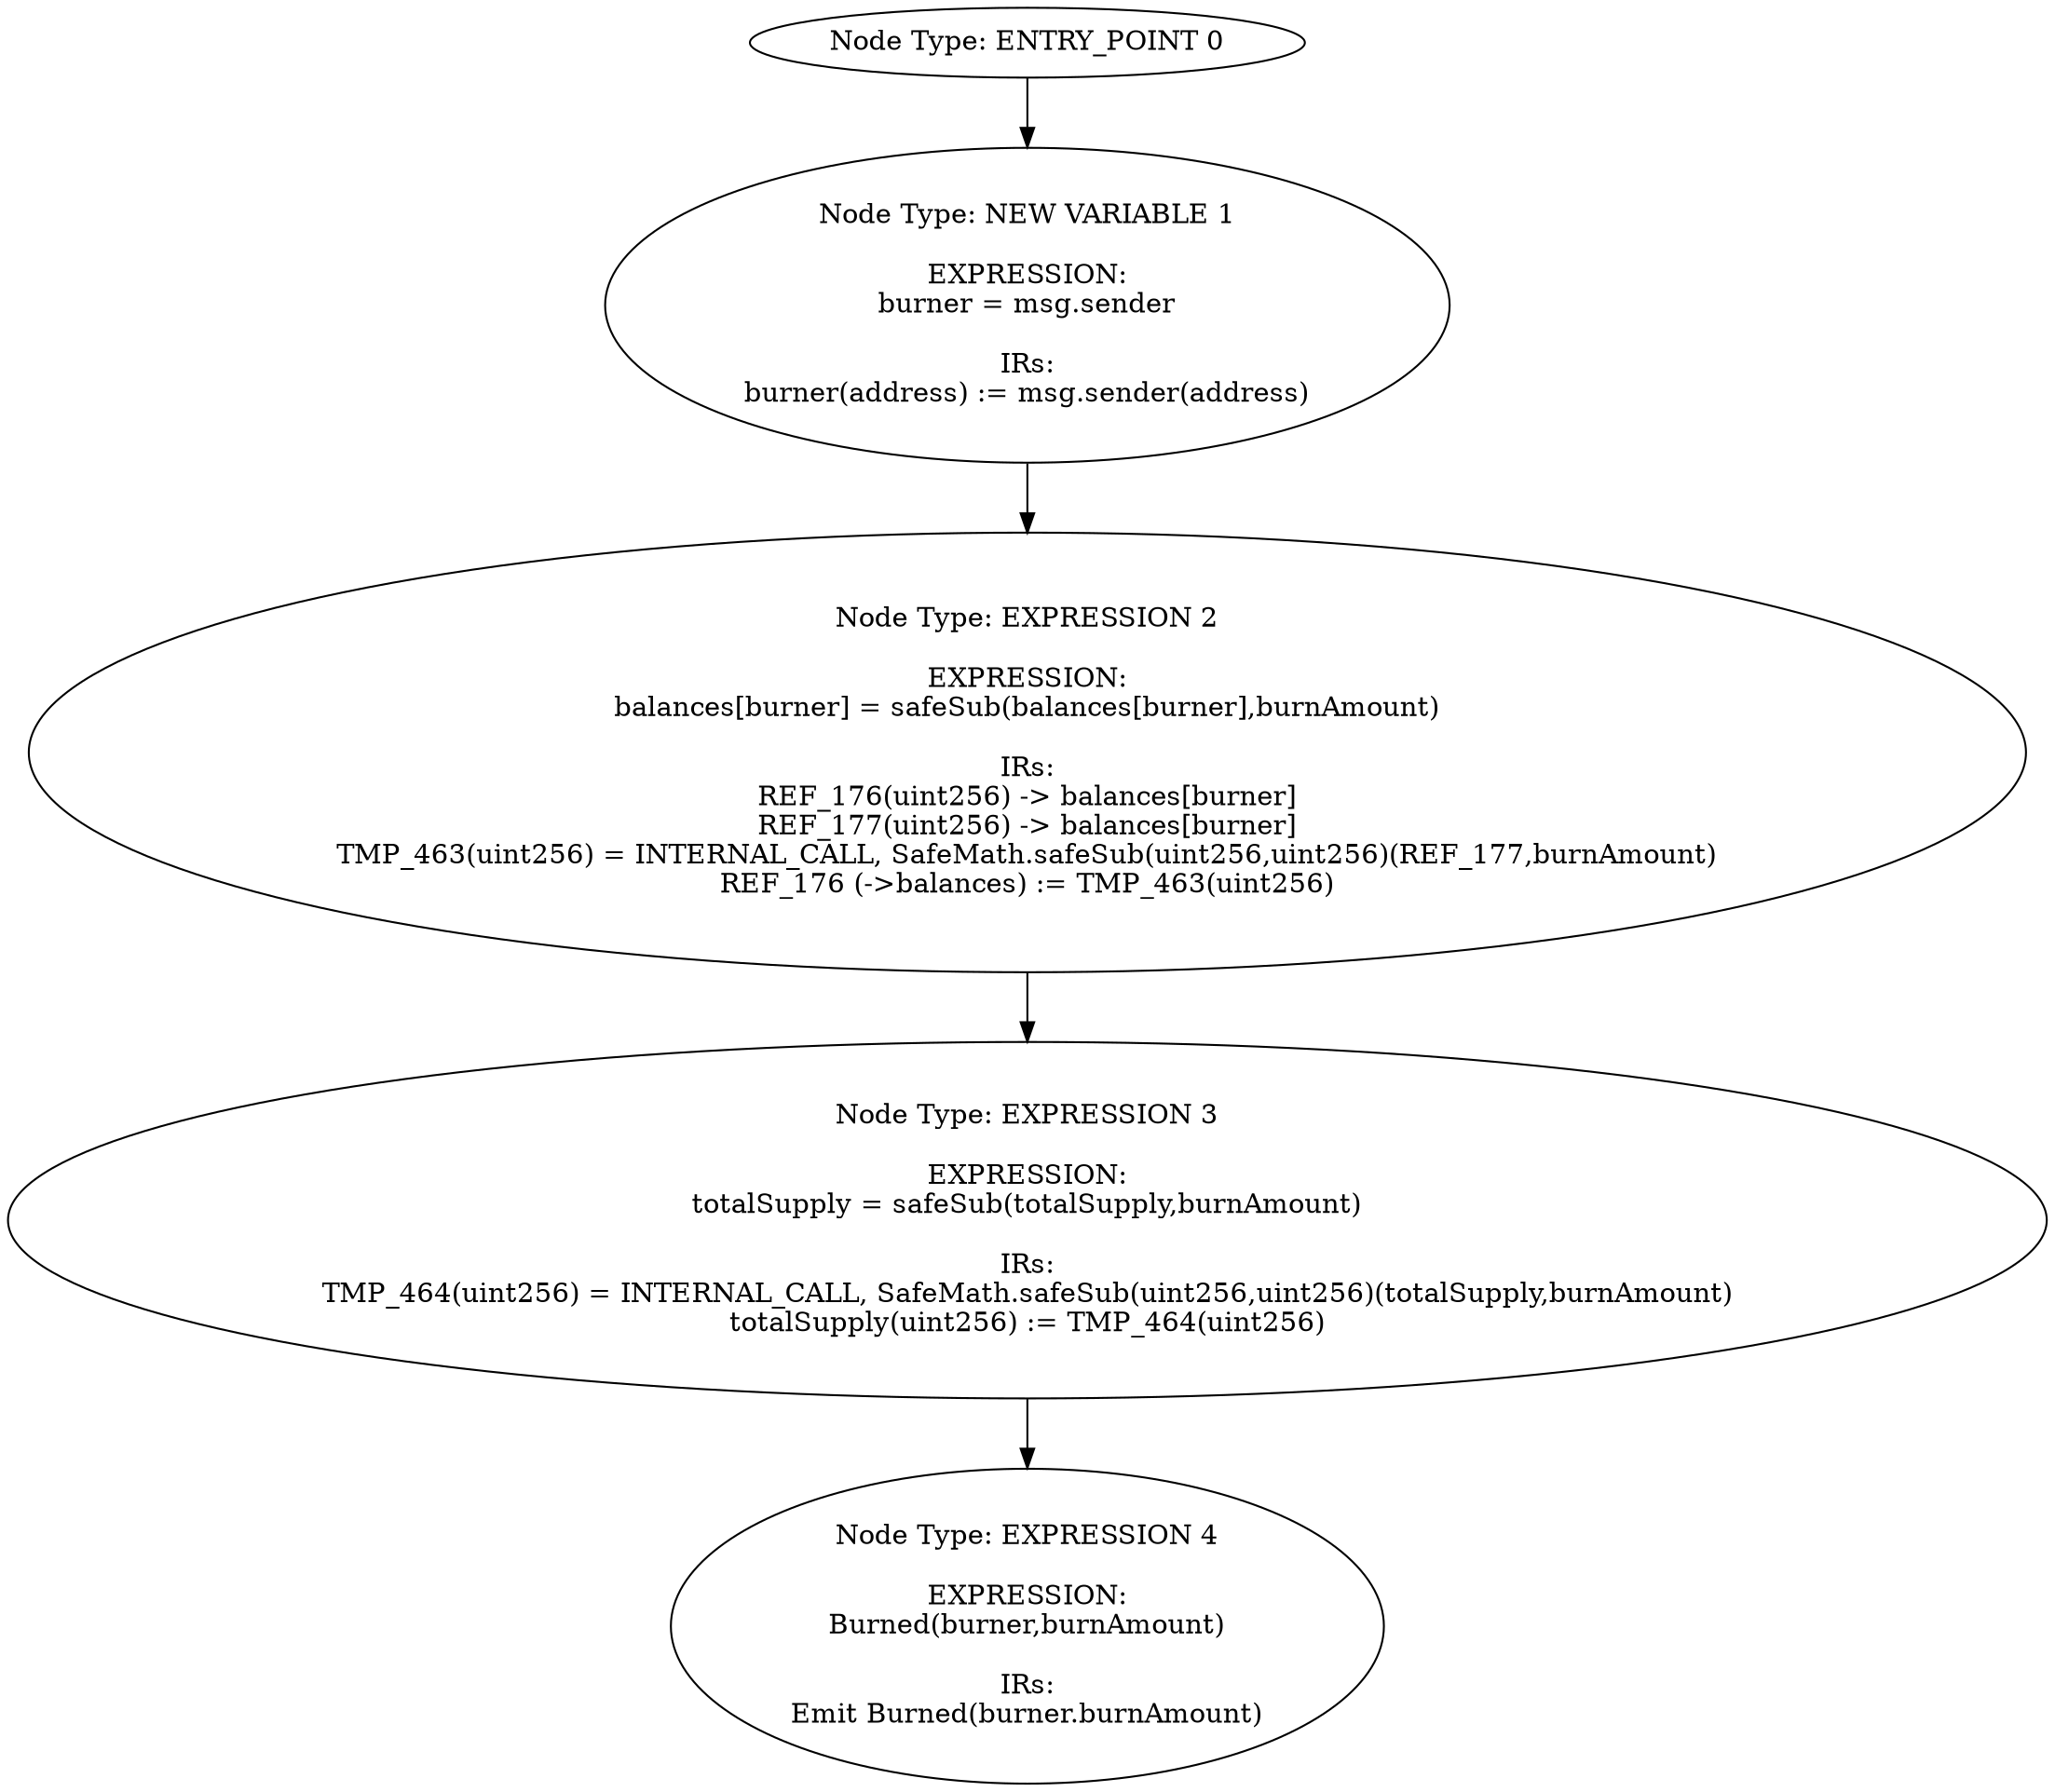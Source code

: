 digraph{
0[label="Node Type: ENTRY_POINT 0
"];
0->1;
1[label="Node Type: NEW VARIABLE 1

EXPRESSION:
burner = msg.sender

IRs:
burner(address) := msg.sender(address)"];
1->2;
2[label="Node Type: EXPRESSION 2

EXPRESSION:
balances[burner] = safeSub(balances[burner],burnAmount)

IRs:
REF_176(uint256) -> balances[burner]
REF_177(uint256) -> balances[burner]
TMP_463(uint256) = INTERNAL_CALL, SafeMath.safeSub(uint256,uint256)(REF_177,burnAmount)
REF_176 (->balances) := TMP_463(uint256)"];
2->3;
3[label="Node Type: EXPRESSION 3

EXPRESSION:
totalSupply = safeSub(totalSupply,burnAmount)

IRs:
TMP_464(uint256) = INTERNAL_CALL, SafeMath.safeSub(uint256,uint256)(totalSupply,burnAmount)
totalSupply(uint256) := TMP_464(uint256)"];
3->4;
4[label="Node Type: EXPRESSION 4

EXPRESSION:
Burned(burner,burnAmount)

IRs:
Emit Burned(burner.burnAmount)"];
}
